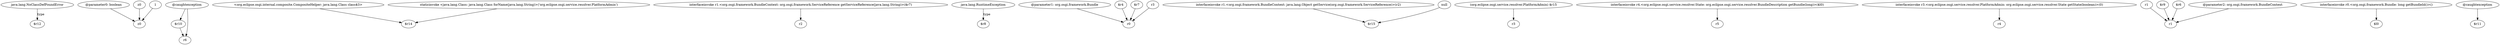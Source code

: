 digraph g {
0[label="java.lang.NoClassDefFoundError"]
1[label="$r12"]
0->1[label="type"]
2[label="@parameter0: boolean"]
3[label="z0"]
2->3[label=""]
4[label="@caughtexception"]
5[label="$r10"]
4->5[label=""]
6[label="r6"]
5->6[label=""]
7[label="<org.eclipse.osgi.internal.composite.CompositeHelper: java.lang.Class class$3>"]
8[label="$r14"]
7->8[label=""]
9[label="interfaceinvoke r1.<org.osgi.framework.BundleContext: org.osgi.framework.ServiceReference getServiceReference(java.lang.String)>($r7)"]
10[label="r2"]
9->10[label=""]
11[label="java.lang.RuntimeException"]
12[label="$r8"]
11->12[label="type"]
13[label="@parameter1: org.osgi.framework.Bundle"]
14[label="r0"]
13->14[label=""]
15[label="staticinvoke <java.lang.Class: java.lang.Class forName(java.lang.String)>('org.eclipse.osgi.service.resolver.PlatformAdmin')"]
15->8[label=""]
16[label="interfaceinvoke r1.<org.osgi.framework.BundleContext: java.lang.Object getService(org.osgi.framework.ServiceReference)>(r2)"]
17[label="$r15"]
16->17[label=""]
4->6[label=""]
18[label="(org.eclipse.osgi.service.resolver.PlatformAdmin) $r15"]
19[label="r3"]
18->19[label=""]
20[label="$r4"]
20->14[label=""]
21[label="interfaceinvoke r4.<org.eclipse.osgi.service.resolver.State: org.eclipse.osgi.service.resolver.BundleDescription getBundle(long)>($l0)"]
22[label="r5"]
21->22[label=""]
23[label="interfaceinvoke r3.<org.eclipse.osgi.service.resolver.PlatformAdmin: org.eclipse.osgi.service.resolver.State getState(boolean)>(0)"]
24[label="r4"]
23->24[label=""]
25[label="r1"]
26[label="r1"]
25->26[label=""]
27[label="$r7"]
27->14[label=""]
28[label="z0"]
28->3[label=""]
29[label="1"]
29->3[label=""]
30[label="interfaceinvoke r0.<org.osgi.framework.Bundle: long getBundleId()>()"]
31[label="$l0"]
30->31[label=""]
32[label="$r9"]
32->26[label=""]
33[label="$r6"]
33->26[label=""]
34[label="@parameter2: org.osgi.framework.BundleContext"]
34->26[label=""]
35[label="null"]
35->17[label=""]
36[label="@caughtexception"]
37[label="$r11"]
36->37[label=""]
38[label="r3"]
38->14[label=""]
}